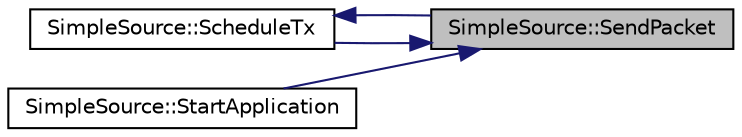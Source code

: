 digraph "SimpleSource::SendPacket"
{
 // LATEX_PDF_SIZE
  edge [fontname="Helvetica",fontsize="10",labelfontname="Helvetica",labelfontsize="10"];
  node [fontname="Helvetica",fontsize="10",shape=record];
  rankdir="RL";
  Node1 [label="SimpleSource::SendPacket",height=0.2,width=0.4,color="black", fillcolor="grey75", style="filled", fontcolor="black",tooltip=" "];
  Node1 -> Node2 [dir="back",color="midnightblue",fontsize="10",style="solid",fontname="Helvetica"];
  Node2 [label="SimpleSource::ScheduleTx",height=0.2,width=0.4,color="black", fillcolor="white", style="filled",URL="$class_simple_source.html#ae3e167b005ac1ba95c7c5e6f4fc5ff99",tooltip=" "];
  Node2 -> Node1 [dir="back",color="midnightblue",fontsize="10",style="solid",fontname="Helvetica"];
  Node1 -> Node3 [dir="back",color="midnightblue",fontsize="10",style="solid",fontname="Helvetica"];
  Node3 [label="SimpleSource::StartApplication",height=0.2,width=0.4,color="black", fillcolor="white", style="filled",URL="$class_simple_source.html#a081ae355f30d29afa055f20a1c7c9896",tooltip="Application specific startup code."];
}
